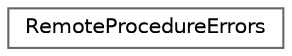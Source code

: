 digraph "Graphical Class Hierarchy"
{
 // LATEX_PDF_SIZE
  bgcolor="transparent";
  edge [fontname=Helvetica,fontsize=10,labelfontname=Helvetica,labelfontsize=10];
  node [fontname=Helvetica,fontsize=10,shape=box,height=0.2,width=0.4];
  rankdir="LR";
  Node0 [id="Node000000",label="RemoteProcedureErrors",height=0.2,width=0.4,color="grey40", fillcolor="white", style="filled",URL="$class_remote_procedure_errors.html",tooltip=" "];
}
